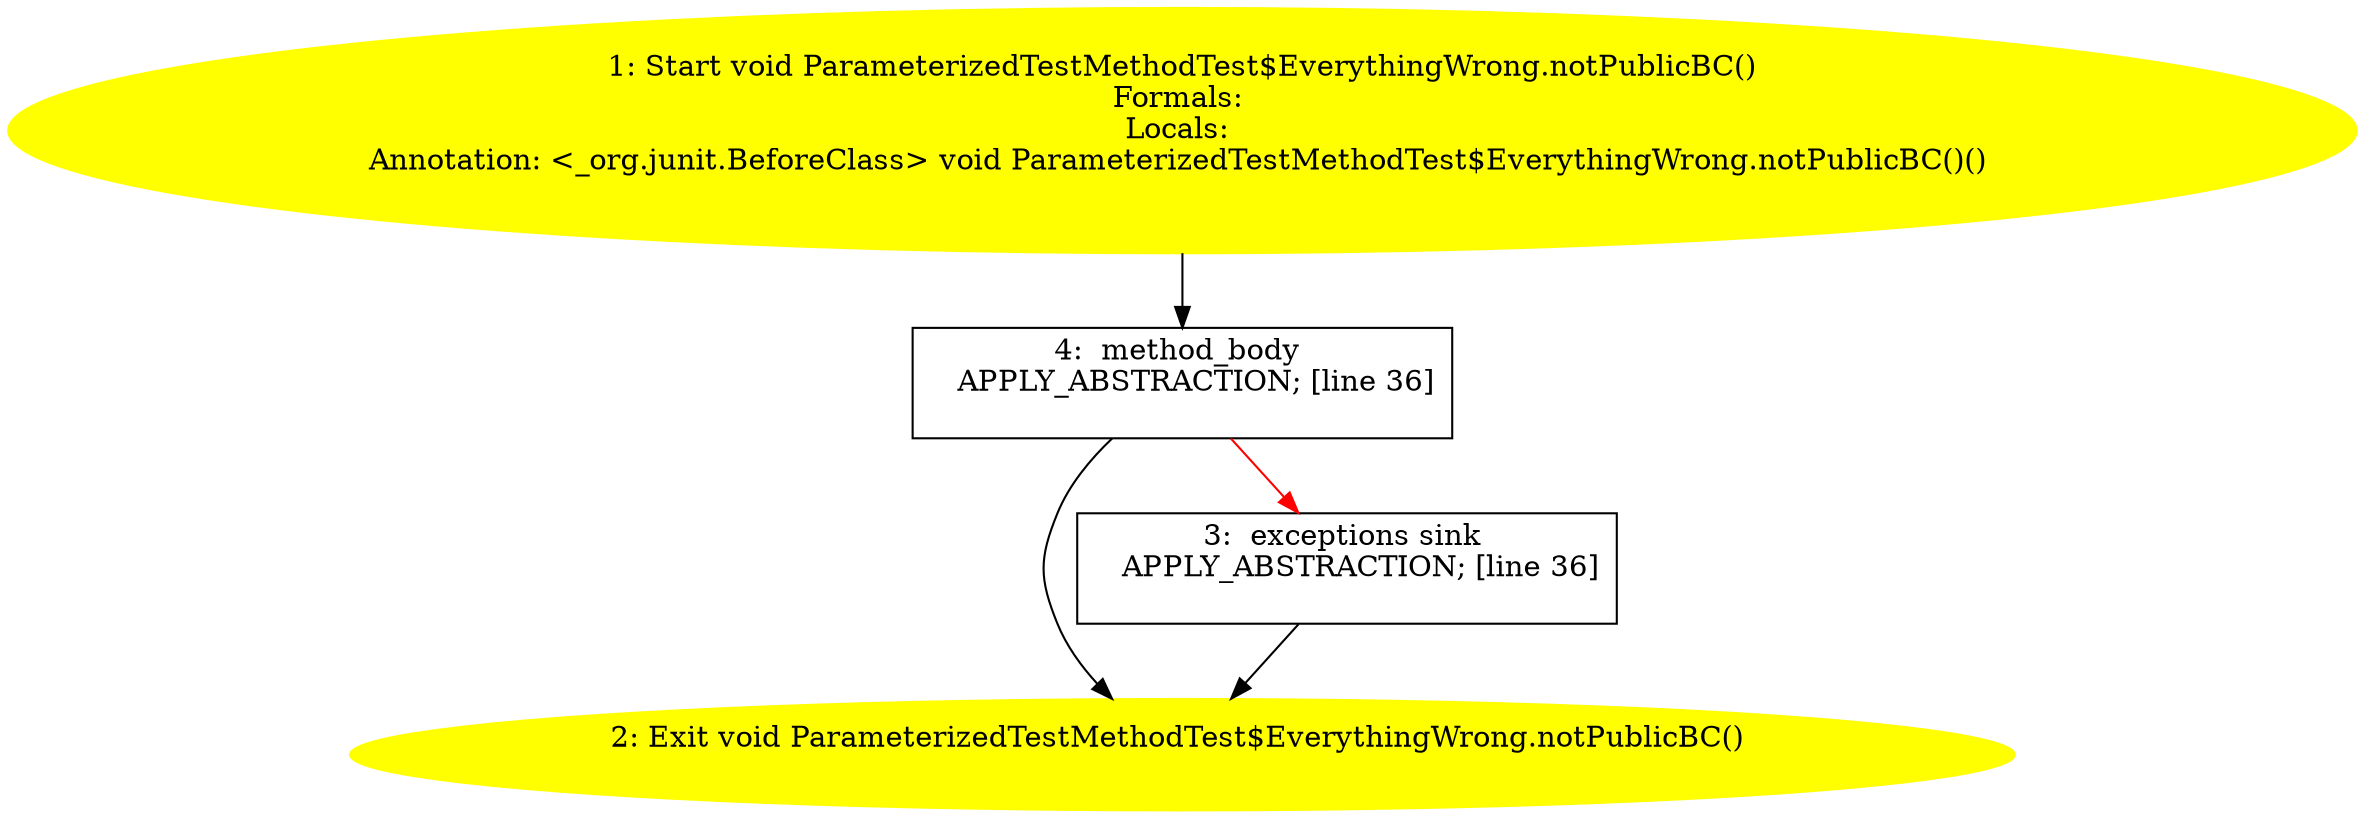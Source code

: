 /* @generated */
digraph cfg {
"org.junit.tests.running.methods.ParameterizedTestMethodTest$EverythingWrong.notPublicBC():void.3fc896c34e5aafe161dac90d09833bfc_1" [label="1: Start void ParameterizedTestMethodTest$EverythingWrong.notPublicBC()\nFormals: \nLocals: \nAnnotation: <_org.junit.BeforeClass> void ParameterizedTestMethodTest$EverythingWrong.notPublicBC()() \n  " color=yellow style=filled]
	

	 "org.junit.tests.running.methods.ParameterizedTestMethodTest$EverythingWrong.notPublicBC():void.3fc896c34e5aafe161dac90d09833bfc_1" -> "org.junit.tests.running.methods.ParameterizedTestMethodTest$EverythingWrong.notPublicBC():void.3fc896c34e5aafe161dac90d09833bfc_4" ;
"org.junit.tests.running.methods.ParameterizedTestMethodTest$EverythingWrong.notPublicBC():void.3fc896c34e5aafe161dac90d09833bfc_2" [label="2: Exit void ParameterizedTestMethodTest$EverythingWrong.notPublicBC() \n  " color=yellow style=filled]
	

"org.junit.tests.running.methods.ParameterizedTestMethodTest$EverythingWrong.notPublicBC():void.3fc896c34e5aafe161dac90d09833bfc_3" [label="3:  exceptions sink \n   APPLY_ABSTRACTION; [line 36]\n " shape="box"]
	

	 "org.junit.tests.running.methods.ParameterizedTestMethodTest$EverythingWrong.notPublicBC():void.3fc896c34e5aafe161dac90d09833bfc_3" -> "org.junit.tests.running.methods.ParameterizedTestMethodTest$EverythingWrong.notPublicBC():void.3fc896c34e5aafe161dac90d09833bfc_2" ;
"org.junit.tests.running.methods.ParameterizedTestMethodTest$EverythingWrong.notPublicBC():void.3fc896c34e5aafe161dac90d09833bfc_4" [label="4:  method_body \n   APPLY_ABSTRACTION; [line 36]\n " shape="box"]
	

	 "org.junit.tests.running.methods.ParameterizedTestMethodTest$EverythingWrong.notPublicBC():void.3fc896c34e5aafe161dac90d09833bfc_4" -> "org.junit.tests.running.methods.ParameterizedTestMethodTest$EverythingWrong.notPublicBC():void.3fc896c34e5aafe161dac90d09833bfc_2" ;
	 "org.junit.tests.running.methods.ParameterizedTestMethodTest$EverythingWrong.notPublicBC():void.3fc896c34e5aafe161dac90d09833bfc_4" -> "org.junit.tests.running.methods.ParameterizedTestMethodTest$EverythingWrong.notPublicBC():void.3fc896c34e5aafe161dac90d09833bfc_3" [color="red" ];
}
